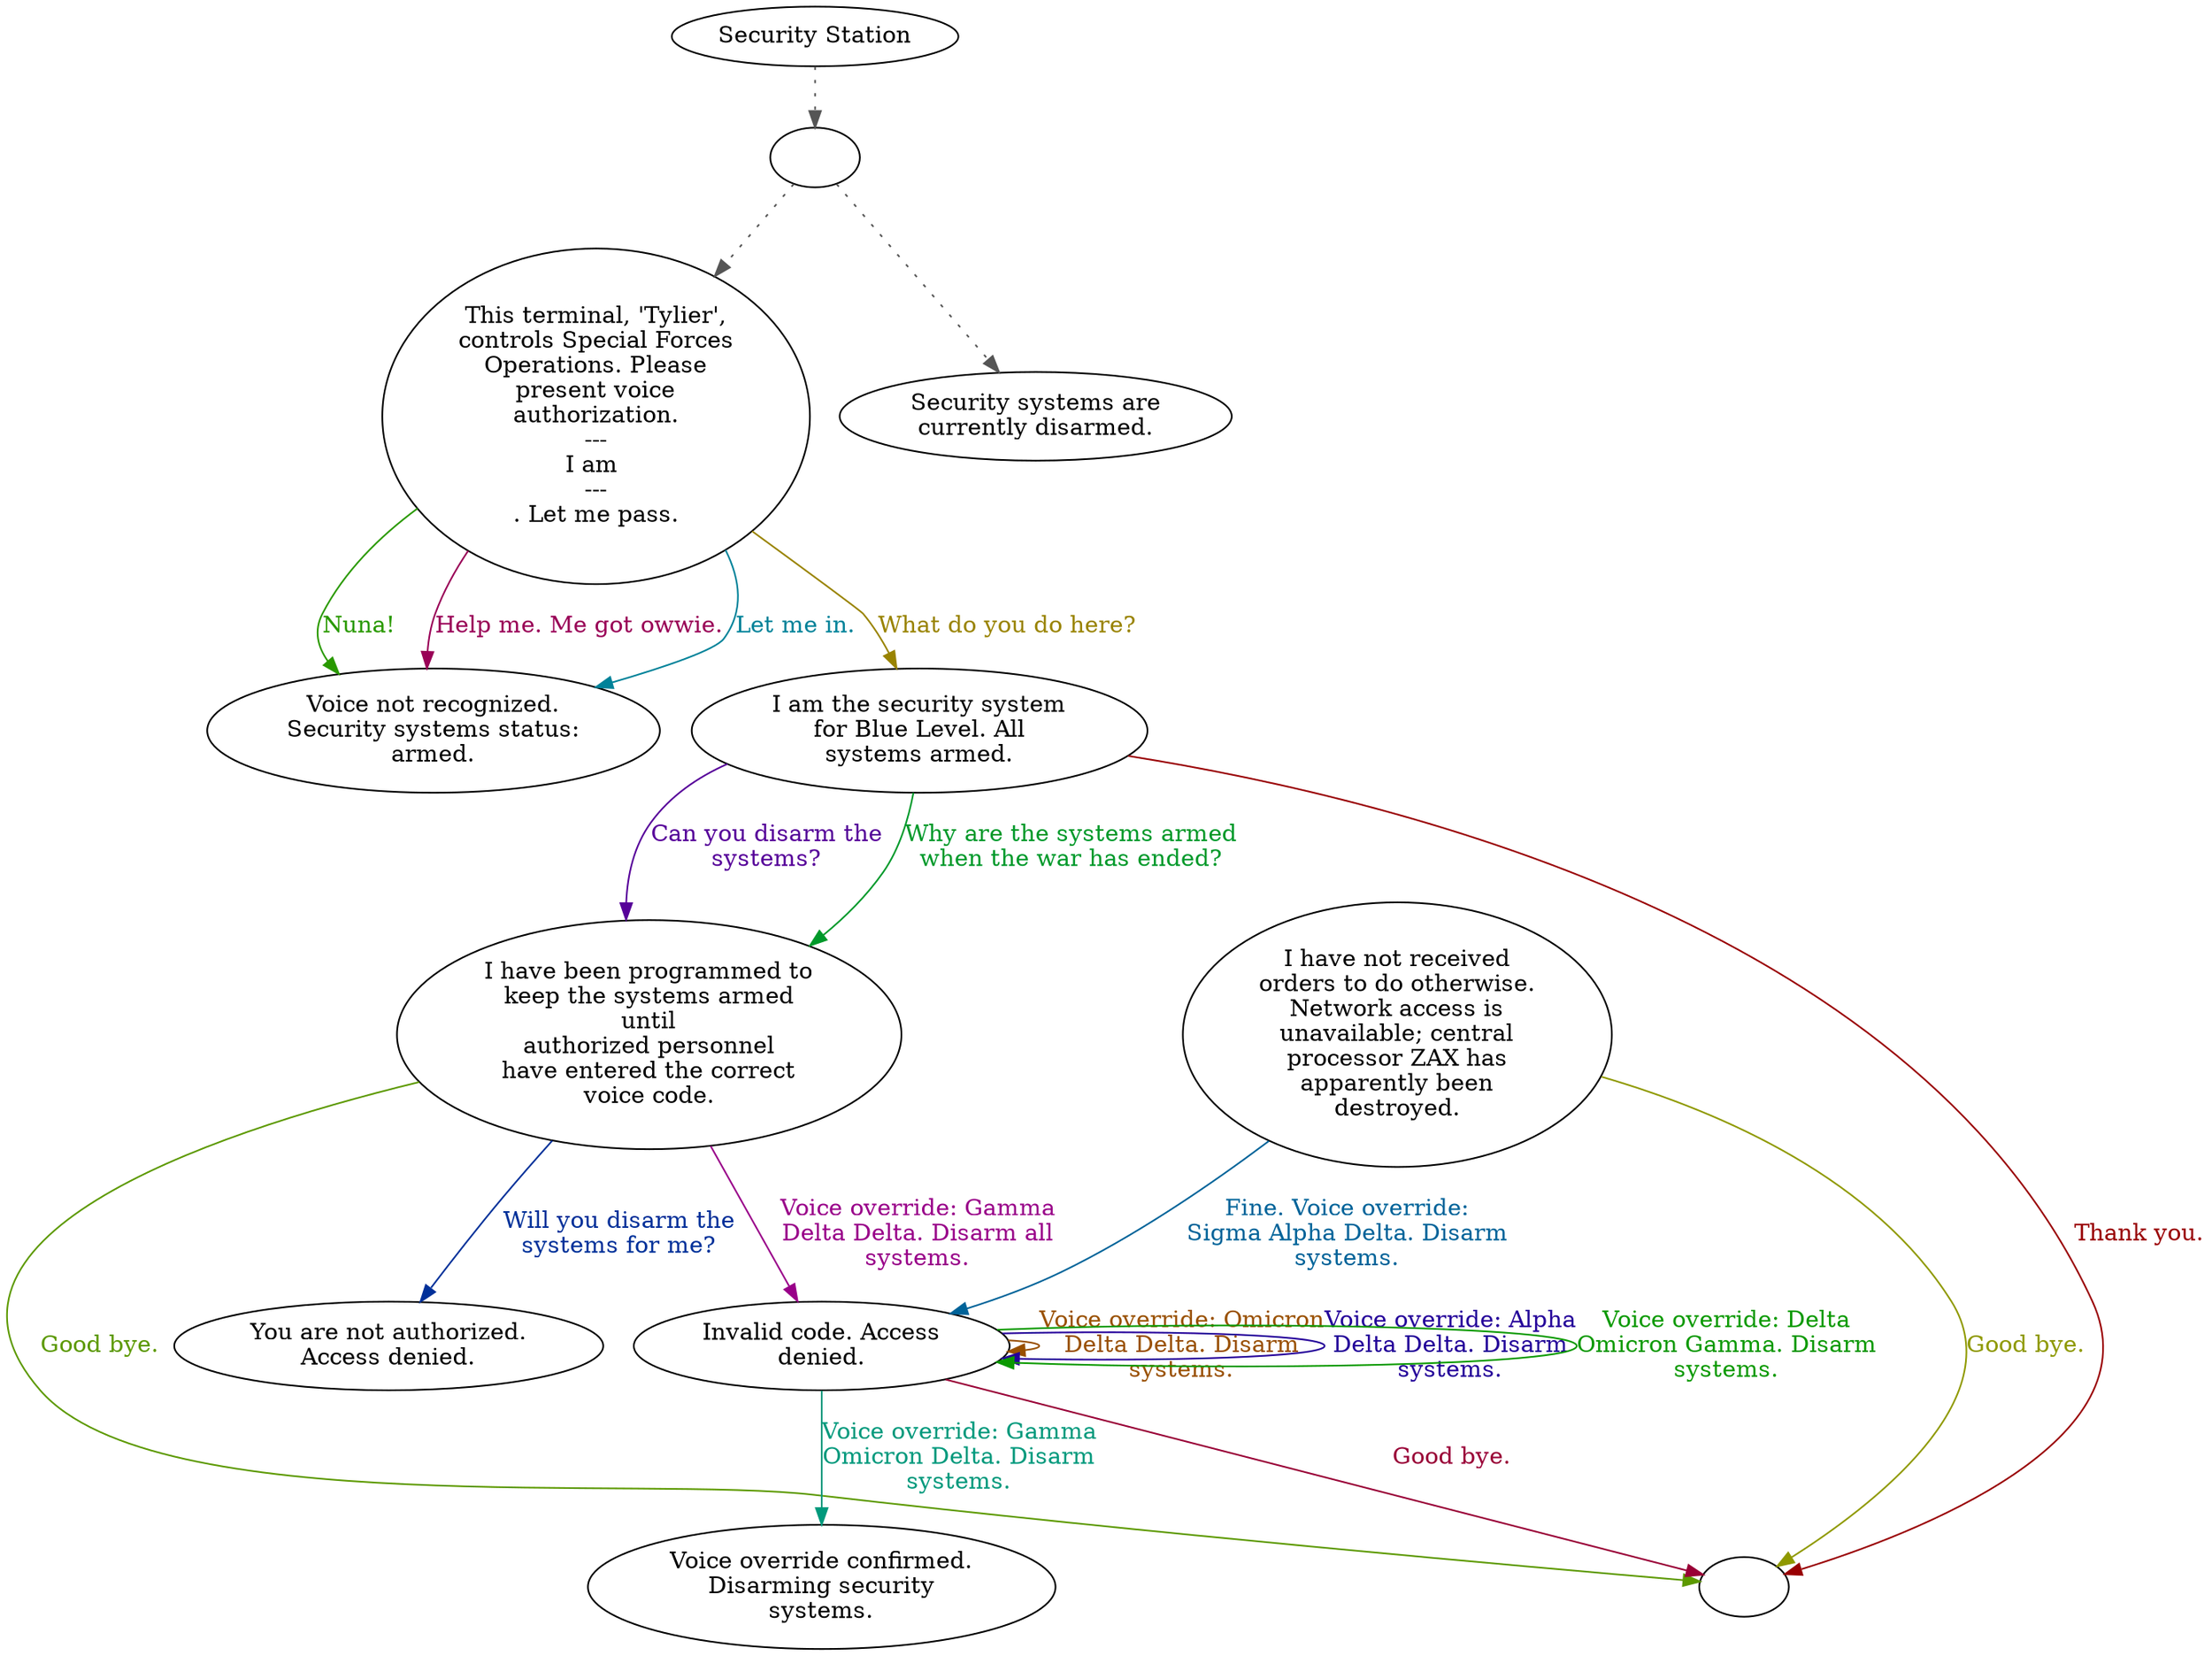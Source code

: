 digraph TYLIER {
  "start" [style=filled       fillcolor="#FFFFFF"       color="#000000"]
  "start" -> "do_dialogue" [style=dotted color="#555555"]
  "start" [label="Security Station"]
  "do_dialogue" [style=filled       fillcolor="#FFFFFF"       color="#000000"]
  "do_dialogue" -> "tylier01" [style=dotted color="#555555"]
  "do_dialogue" -> "tylier09" [style=dotted color="#555555"]
  "do_dialogue" [label=""]
  "tylier01" [style=filled       fillcolor="#FFFFFF"       color="#000000"]
  "tylier01" [label="This terminal, 'Tylier',\ncontrols Special Forces\nOperations. Please\npresent voice\nauthorization.\n---\nI am \n---\n. Let me pass."]
  "tylier01" -> "tylier02" [label="Nuna!" color="#299900" fontcolor="#299900"]
  "tylier01" -> "tylier02" [label="Help me. Me got owwie." color="#990056" fontcolor="#990056"]
  "tylier01" -> "tylier02" [label="Let me in." color="#008299" fontcolor="#008299"]
  "tylier01" -> "tylier03" [label="What do you do here?" color="#998300" fontcolor="#998300"]
  "tylier02" [style=filled       fillcolor="#FFFFFF"       color="#000000"]
  "tylier02" [label="Voice not recognized.\nSecurity systems status:\narmed."]
  "tylier03" [style=filled       fillcolor="#FFFFFF"       color="#000000"]
  "tylier03" [label="I am the security system\nfor Blue Level. All\nsystems armed."]
  "tylier03" -> "tylier04" [label="Can you disarm the\nsystems?" color="#560099" fontcolor="#560099"]
  "tylier03" -> "tylier04" [label="Why are the systems armed\nwhen the war has ended?" color="#00992A" fontcolor="#00992A"]
  "tylier03" -> "tylierend" [label="Thank you." color="#990003" fontcolor="#990003"]
  "tylier04" [style=filled       fillcolor="#FFFFFF"       color="#000000"]
  "tylier04" [label="I have been programmed to\nkeep the systems armed\nuntil\nauthorized personnel\nhave entered the correct\nvoice code."]
  "tylier04" -> "tylier05" [label="Will you disarm the\nsystems for me?" color="#003099" fontcolor="#003099"]
  "tylier04" -> "tylierend" [label="Good bye." color="#5C9900" fontcolor="#5C9900"]
  "tylier04" -> "tylier06" [label="Voice override: Gamma\nDelta Delta. Disarm all\nsystems." color="#990089" fontcolor="#990089"]
  "tylier05" [style=filled       fillcolor="#FFFFFF"       color="#000000"]
  "tylier05" [label="You are not authorized.\nAccess denied."]
  "tylier06" [style=filled       fillcolor="#FFFFFF"       color="#000000"]
  "tylier06" [label="Invalid code. Access\ndenied."]
  "tylier06" -> "tylier07" [label="Voice override: Gamma\nOmicron Delta. Disarm\nsystems." color="#00997C" fontcolor="#00997C"]
  "tylier06" -> "tylier06" [label="Voice override: Omicron\nDelta Delta. Disarm\nsystems." color="#995000" fontcolor="#995000"]
  "tylier06" -> "tylier06" [label="Voice override: Alpha\nDelta Delta. Disarm\nsystems." color="#230099" fontcolor="#230099"]
  "tylier06" -> "tylier06" [label="Voice override: Delta\nOmicron Gamma. Disarm\nsystems." color="#0A9900" fontcolor="#0A9900"]
  "tylier06" -> "tylierend" [label="Good bye." color="#990036" fontcolor="#990036"]
  "tylier07" [style=filled       fillcolor="#FFFFFF"       color="#000000"]
  "tylier07" [label="Voice override confirmed.\nDisarming security\nsystems."]
  "tylier08" [style=filled       fillcolor="#FFFFFF"       color="#000000"]
  "tylier08" [label="I have not received\norders to do otherwise.\nNetwork access is\nunavailable; central\nprocessor ZAX has\napparently been\ndestroyed."]
  "tylier08" -> "tylier06" [label="Fine. Voice override:\nSigma Alpha Delta. Disarm\nsystems." color="#006399" fontcolor="#006399"]
  "tylier08" -> "tylierend" [label="Good bye." color="#8F9900" fontcolor="#8F9900"]
  "tylier09" [style=filled       fillcolor="#FFFFFF"       color="#000000"]
  "tylier09" [label="Security systems are\ncurrently disarmed."]
  "tylierend" [style=filled       fillcolor="#FFFFFF"       color="#000000"]
  "tylierend" [label=""]
}